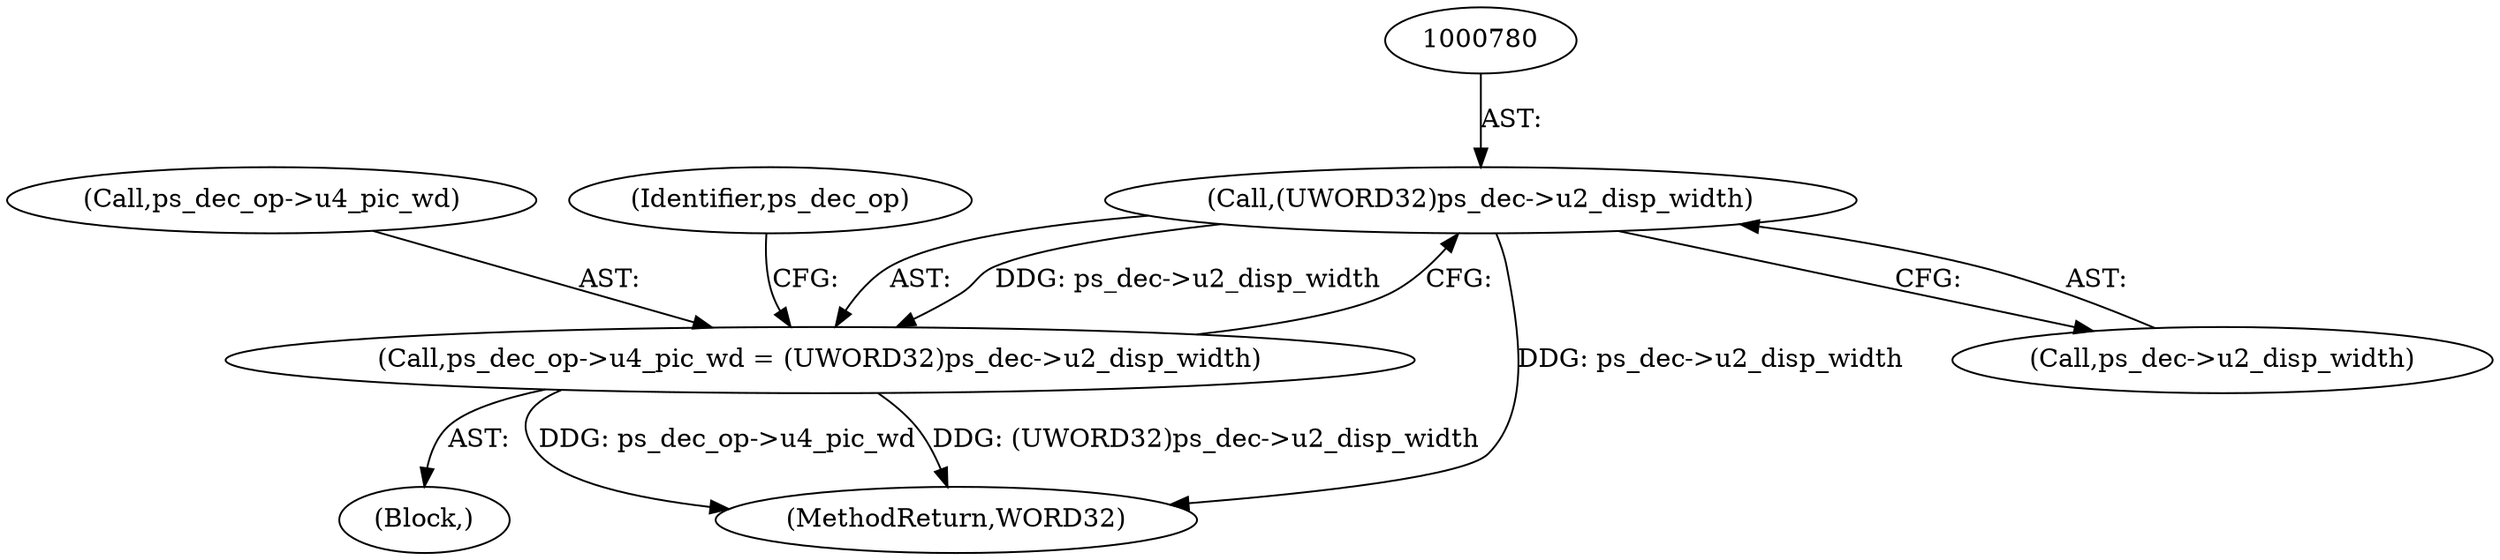 digraph "0_Android_e629194c62a9a129ce378e08cb1059a8a53f1795@pointer" {
"1000779" [label="(Call,(UWORD32)ps_dec->u2_disp_width)"];
"1000775" [label="(Call,ps_dec_op->u4_pic_wd = (UWORD32)ps_dec->u2_disp_width)"];
"1000776" [label="(Call,ps_dec_op->u4_pic_wd)"];
"1000775" [label="(Call,ps_dec_op->u4_pic_wd = (UWORD32)ps_dec->u2_disp_width)"];
"1000712" [label="(Block,)"];
"1002124" [label="(MethodReturn,WORD32)"];
"1000779" [label="(Call,(UWORD32)ps_dec->u2_disp_width)"];
"1000786" [label="(Identifier,ps_dec_op)"];
"1000781" [label="(Call,ps_dec->u2_disp_width)"];
"1000779" -> "1000775"  [label="AST: "];
"1000779" -> "1000781"  [label="CFG: "];
"1000780" -> "1000779"  [label="AST: "];
"1000781" -> "1000779"  [label="AST: "];
"1000775" -> "1000779"  [label="CFG: "];
"1000779" -> "1002124"  [label="DDG: ps_dec->u2_disp_width"];
"1000779" -> "1000775"  [label="DDG: ps_dec->u2_disp_width"];
"1000775" -> "1000712"  [label="AST: "];
"1000776" -> "1000775"  [label="AST: "];
"1000786" -> "1000775"  [label="CFG: "];
"1000775" -> "1002124"  [label="DDG: ps_dec_op->u4_pic_wd"];
"1000775" -> "1002124"  [label="DDG: (UWORD32)ps_dec->u2_disp_width"];
}
